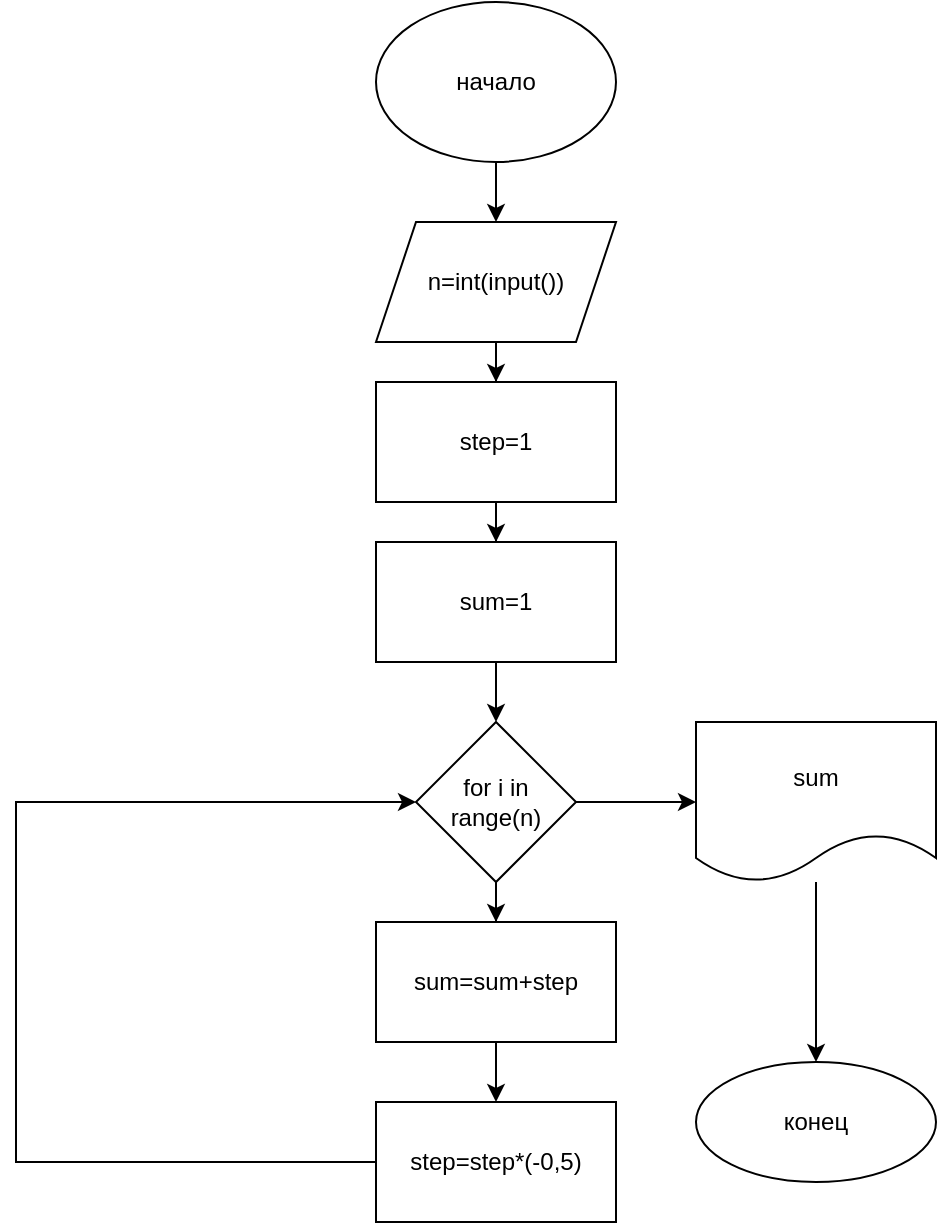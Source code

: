 <mxfile version="17.5.0" type="device"><diagram id="zAzHuEWH7Hj_04nXAUJL" name="Page-1"><mxGraphModel dx="1038" dy="489" grid="1" gridSize="10" guides="1" tooltips="1" connect="1" arrows="1" fold="1" page="1" pageScale="1" pageWidth="827" pageHeight="1169" math="0" shadow="0"><root><mxCell id="0"/><mxCell id="1" parent="0"/><mxCell id="EfNtFAHK0J2Uxy69e6fr-3" value="" style="edgeStyle=orthogonalEdgeStyle;rounded=0;orthogonalLoop=1;jettySize=auto;html=1;" edge="1" parent="1" source="EfNtFAHK0J2Uxy69e6fr-1" target="EfNtFAHK0J2Uxy69e6fr-2"><mxGeometry relative="1" as="geometry"/></mxCell><mxCell id="EfNtFAHK0J2Uxy69e6fr-1" value="начало" style="ellipse;whiteSpace=wrap;html=1;" vertex="1" parent="1"><mxGeometry x="340" y="20" width="120" height="80" as="geometry"/></mxCell><mxCell id="EfNtFAHK0J2Uxy69e6fr-5" value="" style="edgeStyle=orthogonalEdgeStyle;rounded=0;orthogonalLoop=1;jettySize=auto;html=1;" edge="1" parent="1" source="EfNtFAHK0J2Uxy69e6fr-2" target="EfNtFAHK0J2Uxy69e6fr-4"><mxGeometry relative="1" as="geometry"/></mxCell><mxCell id="EfNtFAHK0J2Uxy69e6fr-2" value="n=int(input())" style="shape=parallelogram;perimeter=parallelogramPerimeter;whiteSpace=wrap;html=1;fixedSize=1;" vertex="1" parent="1"><mxGeometry x="340" y="130" width="120" height="60" as="geometry"/></mxCell><mxCell id="EfNtFAHK0J2Uxy69e6fr-7" value="" style="edgeStyle=orthogonalEdgeStyle;rounded=0;orthogonalLoop=1;jettySize=auto;html=1;" edge="1" parent="1" source="EfNtFAHK0J2Uxy69e6fr-4" target="EfNtFAHK0J2Uxy69e6fr-6"><mxGeometry relative="1" as="geometry"/></mxCell><mxCell id="EfNtFAHK0J2Uxy69e6fr-4" value="step=1" style="whiteSpace=wrap;html=1;" vertex="1" parent="1"><mxGeometry x="340" y="210" width="120" height="60" as="geometry"/></mxCell><mxCell id="EfNtFAHK0J2Uxy69e6fr-9" value="" style="edgeStyle=orthogonalEdgeStyle;rounded=0;orthogonalLoop=1;jettySize=auto;html=1;" edge="1" parent="1" source="EfNtFAHK0J2Uxy69e6fr-6" target="EfNtFAHK0J2Uxy69e6fr-8"><mxGeometry relative="1" as="geometry"/></mxCell><mxCell id="EfNtFAHK0J2Uxy69e6fr-6" value="sum=1" style="whiteSpace=wrap;html=1;" vertex="1" parent="1"><mxGeometry x="340" y="290" width="120" height="60" as="geometry"/></mxCell><mxCell id="EfNtFAHK0J2Uxy69e6fr-11" value="" style="edgeStyle=orthogonalEdgeStyle;rounded=0;orthogonalLoop=1;jettySize=auto;html=1;" edge="1" parent="1" source="EfNtFAHK0J2Uxy69e6fr-8" target="EfNtFAHK0J2Uxy69e6fr-10"><mxGeometry relative="1" as="geometry"/></mxCell><mxCell id="EfNtFAHK0J2Uxy69e6fr-16" value="" style="edgeStyle=orthogonalEdgeStyle;rounded=0;orthogonalLoop=1;jettySize=auto;html=1;" edge="1" parent="1" source="EfNtFAHK0J2Uxy69e6fr-8" target="EfNtFAHK0J2Uxy69e6fr-15"><mxGeometry relative="1" as="geometry"/></mxCell><mxCell id="EfNtFAHK0J2Uxy69e6fr-8" value="for i in range(n)" style="rhombus;whiteSpace=wrap;html=1;" vertex="1" parent="1"><mxGeometry x="360" y="380" width="80" height="80" as="geometry"/></mxCell><mxCell id="EfNtFAHK0J2Uxy69e6fr-13" value="" style="edgeStyle=orthogonalEdgeStyle;rounded=0;orthogonalLoop=1;jettySize=auto;html=1;" edge="1" parent="1" source="EfNtFAHK0J2Uxy69e6fr-10" target="EfNtFAHK0J2Uxy69e6fr-12"><mxGeometry relative="1" as="geometry"/></mxCell><mxCell id="EfNtFAHK0J2Uxy69e6fr-10" value="sum=sum+step" style="whiteSpace=wrap;html=1;" vertex="1" parent="1"><mxGeometry x="340" y="480" width="120" height="60" as="geometry"/></mxCell><mxCell id="EfNtFAHK0J2Uxy69e6fr-14" style="edgeStyle=orthogonalEdgeStyle;rounded=0;orthogonalLoop=1;jettySize=auto;html=1;entryX=0;entryY=0.5;entryDx=0;entryDy=0;" edge="1" parent="1" source="EfNtFAHK0J2Uxy69e6fr-12" target="EfNtFAHK0J2Uxy69e6fr-8"><mxGeometry relative="1" as="geometry"><mxPoint x="120" y="440" as="targetPoint"/><Array as="points"><mxPoint x="160" y="600"/><mxPoint x="160" y="420"/></Array></mxGeometry></mxCell><mxCell id="EfNtFAHK0J2Uxy69e6fr-12" value="step=step*(-0,5)" style="whiteSpace=wrap;html=1;" vertex="1" parent="1"><mxGeometry x="340" y="570" width="120" height="60" as="geometry"/></mxCell><mxCell id="EfNtFAHK0J2Uxy69e6fr-18" value="" style="edgeStyle=orthogonalEdgeStyle;rounded=0;orthogonalLoop=1;jettySize=auto;html=1;" edge="1" parent="1" source="EfNtFAHK0J2Uxy69e6fr-15" target="EfNtFAHK0J2Uxy69e6fr-17"><mxGeometry relative="1" as="geometry"/></mxCell><mxCell id="EfNtFAHK0J2Uxy69e6fr-15" value="sum" style="shape=document;whiteSpace=wrap;html=1;boundedLbl=1;" vertex="1" parent="1"><mxGeometry x="500" y="380" width="120" height="80" as="geometry"/></mxCell><mxCell id="EfNtFAHK0J2Uxy69e6fr-17" value="конец" style="ellipse;whiteSpace=wrap;html=1;" vertex="1" parent="1"><mxGeometry x="500" y="550" width="120" height="60" as="geometry"/></mxCell></root></mxGraphModel></diagram></mxfile>